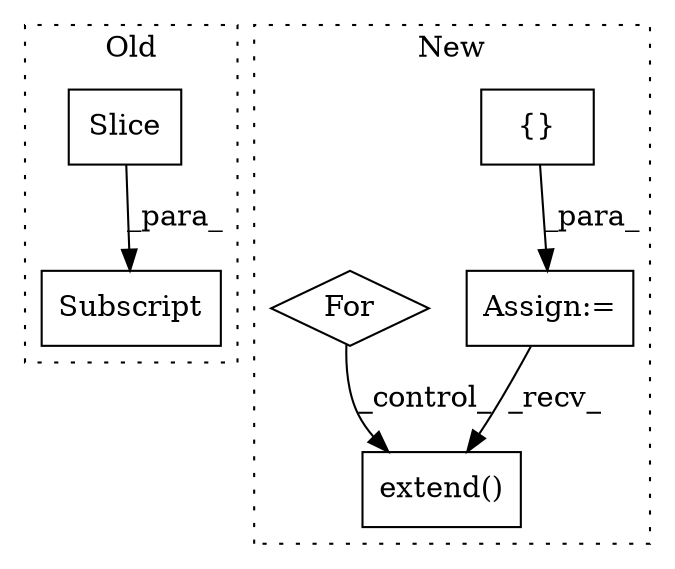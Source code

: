 digraph G {
subgraph cluster0 {
1 [label="Slice" a="80" s="4715" l="13" shape="box"];
5 [label="Subscript" a="63" s="4711,0" l="18,0" shape="box"];
label = "Old";
style="dotted";
}
subgraph cluster1 {
2 [label="extend()" a="75" s="5063,5109" l="16,1" shape="box"];
3 [label="Assign:=" a="68" s="4533" l="3" shape="box"];
4 [label="{}" a="59" s="4536,4536" l="2,1" shape="box"];
6 [label="For" a="107" s="4589,4627" l="4,67" shape="diamond"];
label = "New";
style="dotted";
}
1 -> 5 [label="_para_"];
3 -> 2 [label="_recv_"];
4 -> 3 [label="_para_"];
6 -> 2 [label="_control_"];
}